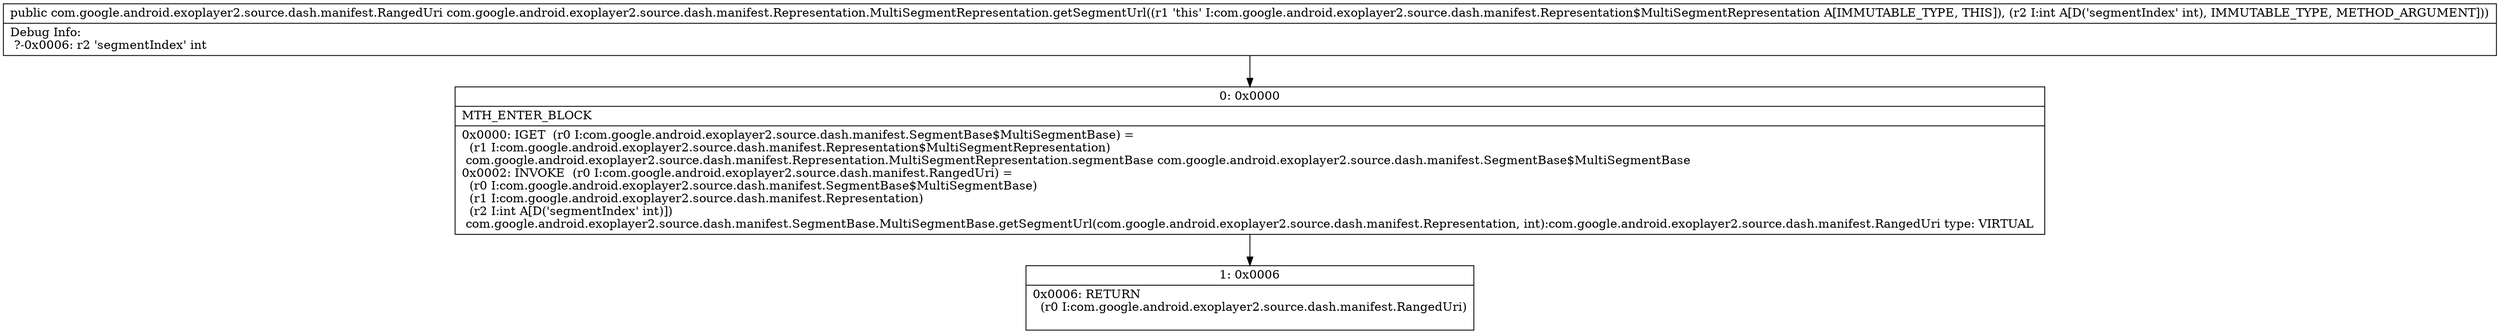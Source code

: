 digraph "CFG forcom.google.android.exoplayer2.source.dash.manifest.Representation.MultiSegmentRepresentation.getSegmentUrl(I)Lcom\/google\/android\/exoplayer2\/source\/dash\/manifest\/RangedUri;" {
Node_0 [shape=record,label="{0\:\ 0x0000|MTH_ENTER_BLOCK\l|0x0000: IGET  (r0 I:com.google.android.exoplayer2.source.dash.manifest.SegmentBase$MultiSegmentBase) = \l  (r1 I:com.google.android.exoplayer2.source.dash.manifest.Representation$MultiSegmentRepresentation)\l com.google.android.exoplayer2.source.dash.manifest.Representation.MultiSegmentRepresentation.segmentBase com.google.android.exoplayer2.source.dash.manifest.SegmentBase$MultiSegmentBase \l0x0002: INVOKE  (r0 I:com.google.android.exoplayer2.source.dash.manifest.RangedUri) = \l  (r0 I:com.google.android.exoplayer2.source.dash.manifest.SegmentBase$MultiSegmentBase)\l  (r1 I:com.google.android.exoplayer2.source.dash.manifest.Representation)\l  (r2 I:int A[D('segmentIndex' int)])\l com.google.android.exoplayer2.source.dash.manifest.SegmentBase.MultiSegmentBase.getSegmentUrl(com.google.android.exoplayer2.source.dash.manifest.Representation, int):com.google.android.exoplayer2.source.dash.manifest.RangedUri type: VIRTUAL \l}"];
Node_1 [shape=record,label="{1\:\ 0x0006|0x0006: RETURN  \l  (r0 I:com.google.android.exoplayer2.source.dash.manifest.RangedUri)\l \l}"];
MethodNode[shape=record,label="{public com.google.android.exoplayer2.source.dash.manifest.RangedUri com.google.android.exoplayer2.source.dash.manifest.Representation.MultiSegmentRepresentation.getSegmentUrl((r1 'this' I:com.google.android.exoplayer2.source.dash.manifest.Representation$MultiSegmentRepresentation A[IMMUTABLE_TYPE, THIS]), (r2 I:int A[D('segmentIndex' int), IMMUTABLE_TYPE, METHOD_ARGUMENT]))  | Debug Info:\l  ?\-0x0006: r2 'segmentIndex' int\l}"];
MethodNode -> Node_0;
Node_0 -> Node_1;
}

